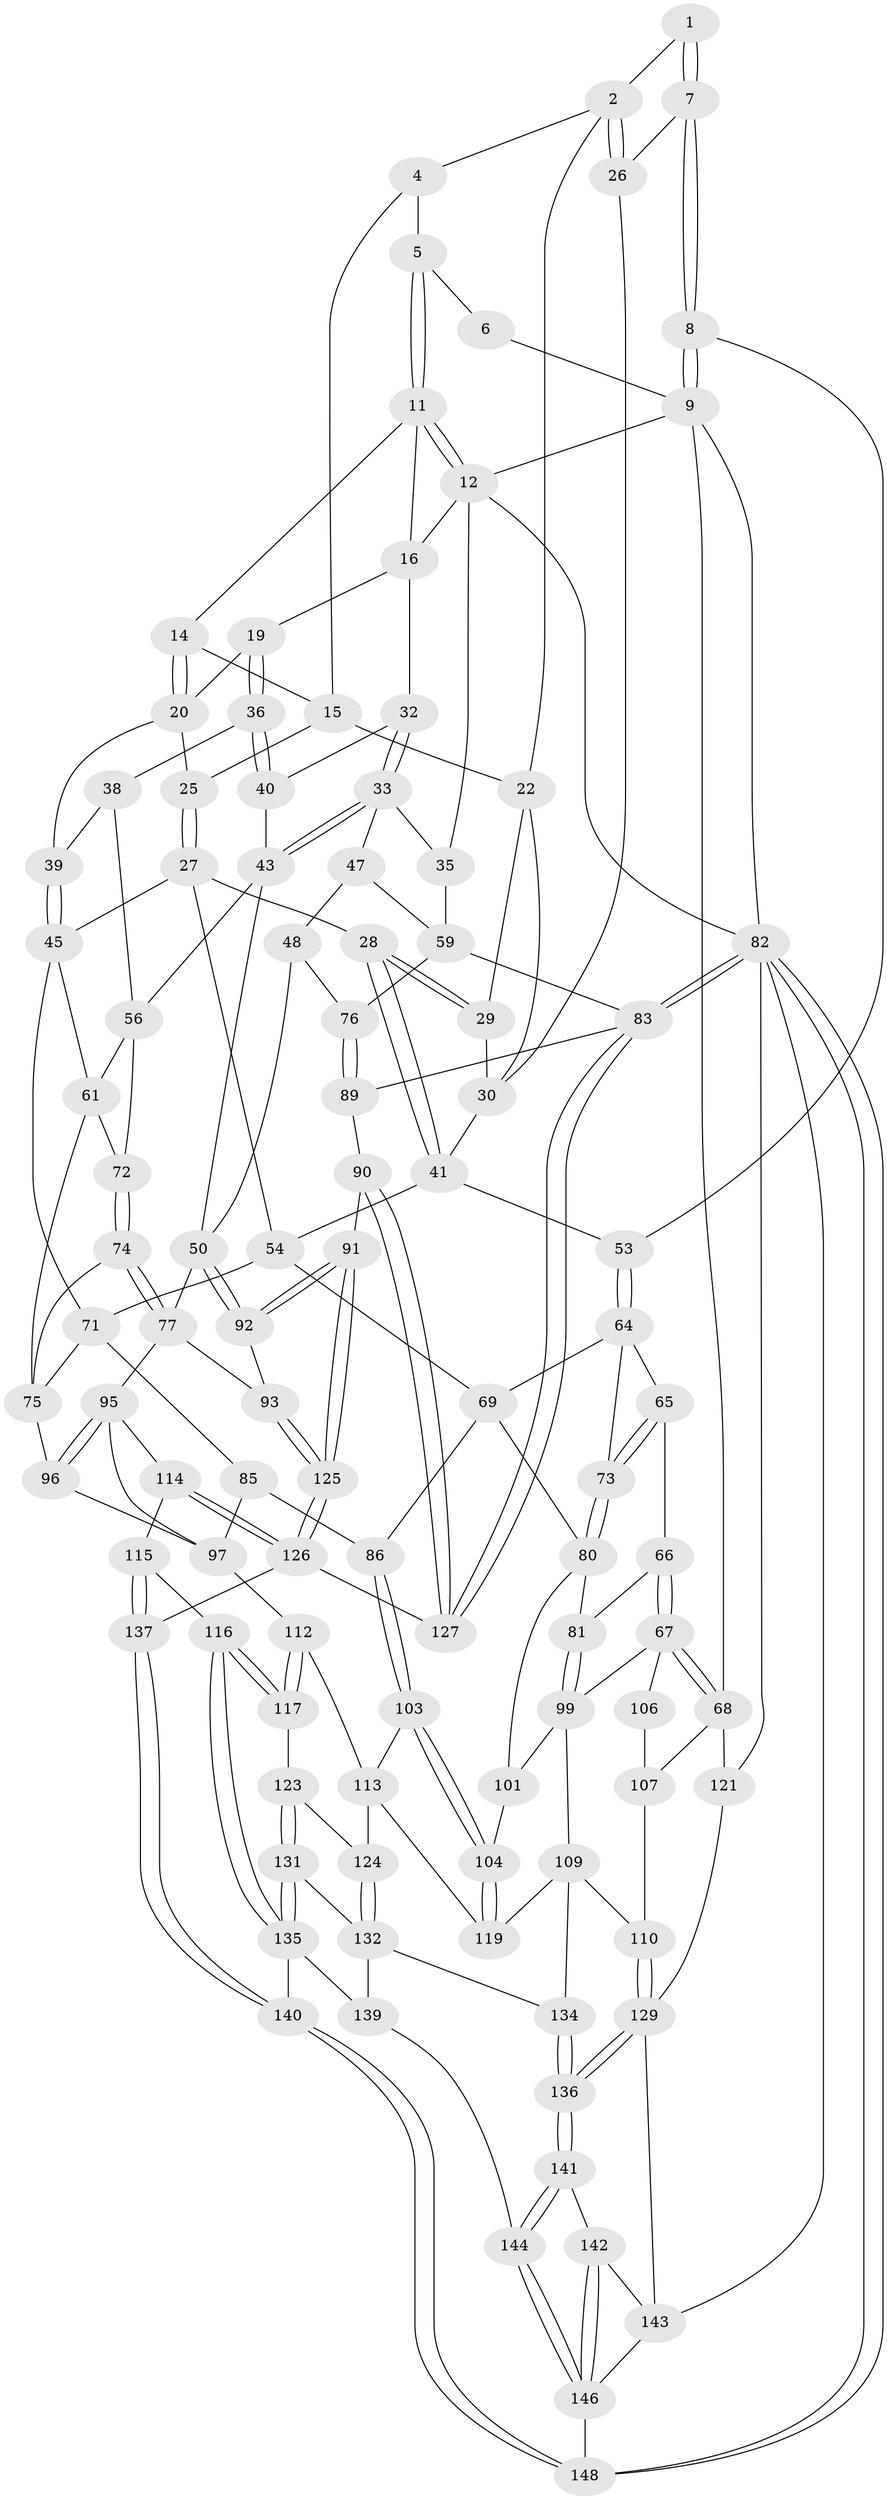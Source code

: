 // Generated by graph-tools (version 1.1) at 2025/24/03/03/25 07:24:36]
// undirected, 103 vertices, 229 edges
graph export_dot {
graph [start="1"]
  node [color=gray90,style=filled];
  1 [pos="+0.14766444069176227+0"];
  2 [pos="+0.26837309486527045+0.1137217406876237",super="+3"];
  4 [pos="+0.3656294716576183+0.06715149044880508"];
  5 [pos="+0.5172139142567117+0"];
  6 [pos="+0.05051599890642249+0"];
  7 [pos="+0.07813010331588967+0.20908300766157983"];
  8 [pos="+0.07022929186384698+0.21586941113687472"];
  9 [pos="+0+0.24814975205151935",super="+10"];
  11 [pos="+0.6779370004454405+0",super="+13"];
  12 [pos="+1+0",super="+17"];
  14 [pos="+0.6312703409440888+0.008532794775557203"];
  15 [pos="+0.4838197800243058+0.15458742470930587",super="+21"];
  16 [pos="+0.8431046856137112+0.15564541416772143",super="+18"];
  19 [pos="+0.6569194707632348+0.21579308235852934"];
  20 [pos="+0.6413165540816949+0.1958189481436669",super="+24"];
  22 [pos="+0.4393986115256047+0.1852396013871588",super="+23"];
  25 [pos="+0.5164670539061363+0.2538721705075706"];
  26 [pos="+0.10949290805790086+0.19690867033361753"];
  27 [pos="+0.5037259246727672+0.27539416385012144",super="+46"];
  28 [pos="+0.4993215590992729+0.27613590603839805"];
  29 [pos="+0.4385613826695234+0.2418759942893895"];
  30 [pos="+0.32794270148474+0.21471534892183392",super="+31"];
  32 [pos="+0.865612764703303+0.21013781242550056"];
  33 [pos="+0.8661725958117938+0.21060721848335462",super="+34"];
  35 [pos="+1+0.11339390382647628"];
  36 [pos="+0.6827917767275525+0.27323652099841844",super="+37"];
  38 [pos="+0.679726670058512+0.29463257512329427"];
  39 [pos="+0.6252864719403033+0.32620122108179495"];
  40 [pos="+0.8517889235425047+0.2172819552767788",super="+44"];
  41 [pos="+0.3505138840865593+0.33134453849779844",super="+42"];
  43 [pos="+0.7977758445509696+0.34749483921478547",super="+52"];
  45 [pos="+0.5953588278005487+0.35812216891050624",super="+63"];
  47 [pos="+0.9084930766061109+0.30240685263130884",super="+58"];
  48 [pos="+0.8922984774579779+0.3690787667824005",super="+49"];
  50 [pos="+0.8470977700014763+0.4499832622267319",super="+51"];
  53 [pos="+0.17742133971364332+0.3245997131688468"];
  54 [pos="+0.4810230859352562+0.41767104902495766",super="+55"];
  56 [pos="+0.7693550955966534+0.4094459646274401",super="+57"];
  59 [pos="+1+0.3562901935347981",super="+60"];
  61 [pos="+0.6665889448744227+0.4134811998038242",super="+62"];
  64 [pos="+0.17219131282696473+0.36811311763246435",super="+70"];
  65 [pos="+0.11004034033811436+0.4094302091792226"];
  66 [pos="+0.059213742973804315+0.4293522522411222"];
  67 [pos="+0+0.43610840887239366",super="+100"];
  68 [pos="+0+0.40948231233398197",super="+108"];
  69 [pos="+0.3541014055339992+0.42683604745496667",super="+87"];
  71 [pos="+0.5126308370354118+0.4554857200441923",super="+79"];
  72 [pos="+0.7330787797927254+0.41833911274840646"];
  73 [pos="+0.18626407733452097+0.5036441984798518"];
  74 [pos="+0.6632938217198192+0.5104050736208274"];
  75 [pos="+0.6453709214858512+0.507119968958123",super="+78"];
  76 [pos="+0.8887203986106728+0.4444633565093482"];
  77 [pos="+0.7210124282436808+0.5360235135919631",super="+94"];
  80 [pos="+0.1856088824187468+0.515368123529924",super="+88"];
  81 [pos="+0.17489645532791676+0.5222371551897973"];
  82 [pos="+1+1",super="+122"];
  83 [pos="+1+1",super="+84"];
  85 [pos="+0.48008833753675323+0.5318534729697185"];
  86 [pos="+0.41959401398309987+0.5630937277680146"];
  89 [pos="+1+0.6138484039409796"];
  90 [pos="+1+0.6419942196686167"];
  91 [pos="+0.9728469101773691+0.6447365799518834"];
  92 [pos="+0.8520427448563739+0.48924883770135885"];
  93 [pos="+0.8177876090228509+0.647422165746743"];
  95 [pos="+0.6753466374689392+0.6484878506780356",super="+105"];
  96 [pos="+0.5999351405887673+0.550718391742393"];
  97 [pos="+0.5814647734940627+0.5672330812151103",super="+98"];
  99 [pos="+0.1562926327691362+0.5459342458122035",super="+102"];
  101 [pos="+0.28138662742245185+0.5909594117925502"];
  103 [pos="+0.4203318342263428+0.5782132592122899"];
  104 [pos="+0.31426521126817525+0.6325369543148939"];
  106 [pos="+0.10672738745793627+0.5677972903806902"];
  107 [pos="+0+0.6528862459665343",super="+111"];
  109 [pos="+0.18852260808555768+0.6934470970847043",super="+120"];
  110 [pos="+0.12898328978039447+0.7138231930122529"];
  112 [pos="+0.5304155533181941+0.6374945799698652"];
  113 [pos="+0.4376590036783655+0.6178502269187718",super="+118"];
  114 [pos="+0.6330983354270089+0.7323515307186129"];
  115 [pos="+0.6310025921728445+0.734171274229586"];
  116 [pos="+0.6067047089554474+0.741365421989344"];
  117 [pos="+0.5613222878469775+0.7136884127761774"];
  119 [pos="+0.33059433040493924+0.7298280832178068"];
  121 [pos="+0+0.7481195167122577"];
  123 [pos="+0.4828999335136895+0.7323313416538146"];
  124 [pos="+0.40334068471073337+0.7210474961969718"];
  125 [pos="+0.8499628926428705+0.6931783879564571"];
  126 [pos="+0.8368118175880468+0.7369995473149126",super="+128"];
  127 [pos="+0.9136762783069899+0.884098935767547"];
  129 [pos="+0.10661052003296052+0.7909279745887855",super="+130"];
  131 [pos="+0.4789425110042208+0.8144842564384802"];
  132 [pos="+0.437913881589949+0.8141697330584141",super="+133"];
  134 [pos="+0.3016259699995589+0.792912471240625"];
  135 [pos="+0.5607086631953041+0.8713323048016688",super="+138"];
  136 [pos="+0.27532564565528994+0.8522492229014392"];
  137 [pos="+0.7495021116246043+0.8749478183112727"];
  139 [pos="+0.4295464494041883+0.9251320624491822"];
  140 [pos="+0.5948186722753221+1"];
  141 [pos="+0.27704131347250516+0.8978017036622866"];
  142 [pos="+0.13065439068863027+0.8876439461644654"];
  143 [pos="+0.09491705649844566+0.8538262453255271",super="+145"];
  144 [pos="+0.2843328268460017+0.9229253825540495"];
  146 [pos="+0.19105837720716123+1",super="+147"];
  148 [pos="+0.6070806786282666+1"];
  1 -- 2;
  1 -- 7;
  1 -- 7;
  2 -- 26;
  2 -- 26;
  2 -- 4;
  2 -- 22;
  4 -- 5;
  4 -- 15;
  5 -- 6;
  5 -- 11;
  5 -- 11;
  6 -- 9;
  7 -- 8;
  7 -- 8;
  7 -- 26;
  8 -- 9;
  8 -- 9;
  8 -- 53;
  9 -- 68;
  9 -- 12;
  9 -- 82;
  11 -- 12;
  11 -- 12;
  11 -- 16;
  11 -- 14;
  12 -- 82;
  12 -- 16;
  12 -- 35;
  14 -- 15;
  14 -- 20;
  14 -- 20;
  15 -- 25;
  15 -- 22;
  16 -- 32;
  16 -- 19;
  19 -- 20;
  19 -- 36;
  19 -- 36;
  20 -- 25;
  20 -- 39;
  22 -- 29;
  22 -- 30;
  25 -- 27;
  25 -- 27;
  26 -- 30;
  27 -- 28;
  27 -- 45;
  27 -- 54;
  28 -- 29;
  28 -- 29;
  28 -- 41;
  28 -- 41;
  29 -- 30;
  30 -- 41;
  32 -- 33;
  32 -- 33;
  32 -- 40;
  33 -- 43;
  33 -- 43;
  33 -- 35;
  33 -- 47;
  35 -- 59;
  36 -- 40 [weight=2];
  36 -- 40;
  36 -- 38;
  38 -- 39;
  38 -- 56;
  39 -- 45;
  39 -- 45;
  40 -- 43;
  41 -- 54;
  41 -- 53;
  43 -- 56;
  43 -- 50;
  45 -- 71;
  45 -- 61;
  47 -- 48 [weight=2];
  47 -- 59;
  48 -- 50;
  48 -- 76;
  50 -- 92;
  50 -- 92;
  50 -- 77;
  53 -- 64;
  53 -- 64;
  54 -- 71;
  54 -- 69;
  56 -- 72;
  56 -- 61;
  59 -- 76;
  59 -- 83;
  61 -- 72;
  61 -- 75;
  64 -- 65;
  64 -- 73;
  64 -- 69;
  65 -- 66;
  65 -- 73;
  65 -- 73;
  66 -- 67;
  66 -- 67;
  66 -- 81;
  67 -- 68;
  67 -- 68;
  67 -- 99;
  67 -- 106;
  68 -- 121;
  68 -- 107;
  69 -- 86;
  69 -- 80;
  71 -- 75;
  71 -- 85;
  72 -- 74;
  72 -- 74;
  73 -- 80;
  73 -- 80;
  74 -- 75;
  74 -- 77;
  74 -- 77;
  75 -- 96;
  76 -- 89;
  76 -- 89;
  77 -- 93;
  77 -- 95;
  80 -- 81;
  80 -- 101;
  81 -- 99;
  81 -- 99;
  82 -- 83;
  82 -- 83;
  82 -- 148;
  82 -- 148;
  82 -- 121;
  82 -- 143;
  83 -- 127;
  83 -- 127;
  83 -- 89;
  85 -- 86;
  85 -- 97;
  86 -- 103;
  86 -- 103;
  89 -- 90;
  90 -- 91;
  90 -- 127;
  90 -- 127;
  91 -- 92;
  91 -- 92;
  91 -- 125;
  91 -- 125;
  92 -- 93;
  93 -- 125;
  93 -- 125;
  95 -- 96;
  95 -- 96;
  95 -- 97;
  95 -- 114;
  96 -- 97;
  97 -- 112;
  99 -- 109;
  99 -- 101;
  101 -- 104;
  103 -- 104;
  103 -- 104;
  103 -- 113;
  104 -- 119;
  104 -- 119;
  106 -- 107 [weight=2];
  107 -- 110;
  109 -- 110;
  109 -- 134;
  109 -- 119;
  110 -- 129;
  110 -- 129;
  112 -- 113;
  112 -- 117;
  112 -- 117;
  113 -- 124;
  113 -- 119;
  114 -- 115;
  114 -- 126;
  114 -- 126;
  115 -- 116;
  115 -- 137;
  115 -- 137;
  116 -- 117;
  116 -- 117;
  116 -- 135;
  116 -- 135;
  117 -- 123;
  121 -- 129;
  123 -- 124;
  123 -- 131;
  123 -- 131;
  124 -- 132;
  124 -- 132;
  125 -- 126;
  125 -- 126;
  126 -- 137;
  126 -- 127;
  129 -- 136;
  129 -- 136;
  129 -- 143;
  131 -- 132;
  131 -- 135;
  131 -- 135;
  132 -- 139;
  132 -- 134;
  134 -- 136;
  134 -- 136;
  135 -- 139;
  135 -- 140;
  136 -- 141;
  136 -- 141;
  137 -- 140;
  137 -- 140;
  139 -- 144;
  140 -- 148;
  140 -- 148;
  141 -- 142;
  141 -- 144;
  141 -- 144;
  142 -- 143;
  142 -- 146;
  142 -- 146;
  143 -- 146;
  144 -- 146;
  144 -- 146;
  146 -- 148;
}
